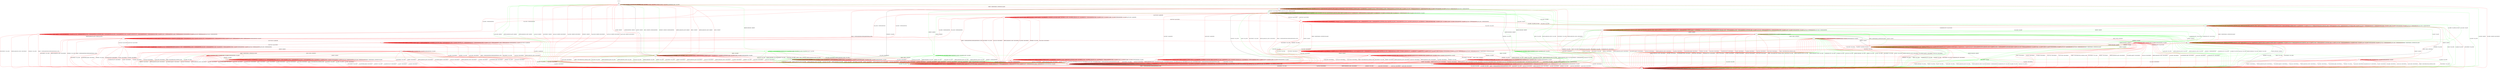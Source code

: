 digraph "" {
	graph ["Incoming time"=0.07236266136169434,
		"Outgoing time"=0.16675329208374023,
		Output="{'States': 36, 'Transitions': 837, 'Filename': '../results/ssh/OpenSSH-DropBear-yices-1.dot'}",
		Reference="{'States': 32, 'Transitions': 683, 'Filename': '../subjects/ssh/OpenSSH.dot'}",
		Solver=yices,
		Updated="{'States': 18, 'Transitions': 222, 'Filename': '../subjects/ssh/DropBear.dot'}",
		"f-measure"=0.15027624309392265,
		precision=0.3063063063063063,
		recall=0.09956076134699854
	];
	a -> n	[key=0];
	b -> b	[key=0,
		label="CH_CLOSE / CH_NONE"];
	b -> b	[key=1,
		label="CH_REQUEST_PTY / CH_NONE"];
	b -> b	[key=2,
		label="CH_EOF / CH_NONE"];
	b -> b	[key=3,
		label="CH_DATA / CH_NONE"];
	b -> b	[key=4,
		color=green,
		label="KEX30 / UNIMPLEMENTED"];
	b -> b	[key=5,
		color=red,
		label="CH_WINDOW_ADJUST / CH_NONE"];
	b -> b	[key=6,
		color=red,
		label="DEBUG / NO_RESP"];
	b -> b	[key=7,
		color=red,
		label="CH_EXTENDED_DATA / CH_NONE"];
	b -> b	[key=8,
		color=red,
		label="IGNORE / NO_RESP"];
	b -> b	[key=9,
		color=red,
		label="UNIMPLEMENTED / NO_RESP"];
	b -> d	[key=0,
		label="NEWKEYS / NO_RESP"];
	b -> l	[key=0,
		color=green,
		label="UA_PK_NOK / NO_CONN"];
	b -> l	[key=1,
		color=green,
		label="SERVICE_REQUEST_AUTH / NO_CONN"];
	b -> l	[key=2,
		color=green,
		label="SERVICE_REQUEST_CONN / NO_CONN"];
	b -> l	[key=3,
		color=green,
		label="UA_PK_OK / NO_CONN"];
	b -> l	[key=4,
		color=green,
		label="KEXINIT_PROCEED / NO_CONN"];
	b -> l	[key=5,
		color=green,
		label="KEXINIT / NO_CONN"];
	b -> l	[key=6,
		color=red,
		label="DISCONNECT / NO_CONN"];
	b -> l	[key=7,
		color=red,
		label="KEXINIT / DISCONNECT"];
	b -> l	[key=8,
		color=red,
		label="SERVICE_REQUEST_AUTH / DISCONNECT"];
	b -> l	[key=9,
		color=red,
		label="UA_PK_OK / DISCONNECT"];
	b -> l	[key=10,
		color=red,
		label="SERVICE_REQUEST_CONN / DISCONNECT"];
	b -> l	[key=11,
		color=red,
		label="UA_NONE / DISCONNECT"];
	b -> l	[key=12,
		color=red,
		label="UA_PK_NOK / DISCONNECT"];
	b -> l	[key=13,
		color=red,
		label="KEX30 / DISCONNECT"];
	b -> l	[key=14,
		color=red,
		label="UA_PW_OK / DISCONNECT"];
	b -> l	[key=15,
		color=red,
		label="UA_PW_NOK / DISCONNECT"];
	b -> l	[key=16,
		color=red,
		label="REKEY / DISCONNECT|NO_CONN|NO_CONN"];
	b -> m	[key=0,
		color=green,
		label="CH_OPEN / NO_CONN"];
	b -> m	[key=1,
		color=red,
		label="CH_OPEN / DISCONNECT"];
	c -> c	[key=0,
		label="CH_OPEN / CH_MAX"];
	c -> c	[key=1,
		label="CH_DATA / NO_RESP"];
	c -> c	[key=2,
		color=green,
		label="UA_PK_NOK / NO_RESP"];
	c -> c	[key=3,
		color=green,
		label="SERVICE_REQUEST_AUTH / SERVICE_ACCEPT"];
	c -> c	[key=4,
		color=green,
		label="SERVICE_REQUEST_CONN / SERVICE_ACCEPT"];
	c -> c	[key=5,
		color=green,
		label="UA_PK_OK / NO_RESP"];
	c -> c	[key=6,
		color=red,
		label="SERVICE_REQUEST_AUTH / UNIMPLEMENTED"];
	c -> c	[key=7,
		color=red,
		label="CH_WINDOW_ADJUST / NO_RESP"];
	c -> c	[key=8,
		color=red,
		label="DEBUG / NO_RESP"];
	c -> c	[key=9,
		color=red,
		label="UA_PK_OK / UNIMPLEMENTED"];
	c -> c	[key=10,
		color=red,
		label="SERVICE_REQUEST_CONN / UNIMPLEMENTED"];
	c -> c	[key=11,
		color=red,
		label="UA_NONE / UNIMPLEMENTED"];
	c -> c	[key=12,
		color=red,
		label="CH_EXTENDED_DATA / NO_RESP"];
	c -> c	[key=13,
		color=red,
		label="UA_PK_NOK / UNIMPLEMENTED"];
	c -> c	[key=14,
		color=red,
		label="KEX30 / UNIMPLEMENTED"];
	c -> c	[key=15,
		color=red,
		label="IGNORE / NO_RESP"];
	c -> c	[key=16,
		color=red,
		label="CH_EOF / NO_RESP"];
	c -> c	[key=17,
		color=red,
		label="UNIMPLEMENTED / NO_RESP"];
	c -> c	[key=18,
		color=red,
		label="UA_PW_OK / UNIMPLEMENTED"];
	c -> c	[key=19,
		color=red,
		label="UA_PW_NOK / UNIMPLEMENTED"];
	c -> f	[key=0,
		label="KEXINIT / KEXINIT"];
	c -> i	[key=0,
		color=green,
		label="CH_EOF / CH_EOF"];
	c -> i	[key=1,
		color=red,
		label="REKEY / KEXINIT|KEX31+NEWKEYS|NO_RESP"];
	c -> j	[key=0,
		color=green,
		label="CH_CLOSE / CH_EOF"];
	c -> m	[key=0,
		label="NEWKEYS / NO_CONN"];
	c -> m	[key=1,
		color=green,
		label="KEX30 / NO_CONN"];
	c -> m	[key=2,
		color=green,
		label="CH_REQUEST_PTY / NO_CONN"];
	c -> m	[key=3,
		color=red,
		label="DISCONNECT / NO_CONN"];
	c -> m	[key=4,
		color=red,
		label="CH_REQUEST_PTY / DISCONNECT"];
	r	[color=green];
	c -> r	[key=0,
		color=green,
		label="KEXINIT_PROCEED / KEXINIT"];
	t	[color=red];
	c -> t	[key=0,
		color=red,
		label="CH_CLOSE / CH_CLOSE"];
	d -> d	[key=0,
		label="CH_CLOSE / CH_NONE"];
	d -> d	[key=1,
		label="CH_REQUEST_PTY / CH_NONE"];
	d -> d	[key=2,
		label="CH_EOF / CH_NONE"];
	d -> d	[key=3,
		label="CH_DATA / CH_NONE"];
	d -> d	[key=4,
		color=green,
		label="UA_PK_NOK / UA_FAILURE"];
	d -> d	[key=5,
		color=green,
		label="SERVICE_REQUEST_AUTH / SERVICE_ACCEPT"];
	d -> d	[key=6,
		color=red,
		label="KEXINIT / UNIMPLEMENTED"];
	d -> d	[key=7,
		color=red,
		label="CH_WINDOW_ADJUST / CH_NONE"];
	d -> d	[key=8,
		color=red,
		label="DEBUG / NO_RESP"];
	d -> d	[key=9,
		color=red,
		label="UA_PK_OK / UNIMPLEMENTED"];
	d -> d	[key=10,
		color=red,
		label="UA_NONE / UNIMPLEMENTED"];
	d -> d	[key=11,
		color=red,
		label="CH_EXTENDED_DATA / CH_NONE"];
	d -> d	[key=12,
		color=red,
		label="UA_PK_NOK / UNIMPLEMENTED"];
	d -> d	[key=13,
		color=red,
		label="KEX30 / UNIMPLEMENTED"];
	d -> d	[key=14,
		color=red,
		label="IGNORE / NO_RESP"];
	d -> d	[key=15,
		color=red,
		label="UNIMPLEMENTED / NO_RESP"];
	d -> d	[key=16,
		color=red,
		label="UA_PW_OK / UNIMPLEMENTED"];
	d -> d	[key=17,
		color=red,
		label="UA_PW_NOK / UNIMPLEMENTED"];
	d -> j	[key=0,
		color=green,
		label="UA_PK_OK / UA_SUCCESS"];
	d -> j	[key=1,
		color=red,
		label="SERVICE_REQUEST_AUTH / SERVICE_ACCEPT"];
	d -> l	[key=0,
		label="NEWKEYS / NO_CONN"];
	d -> l	[key=1,
		color=green,
		label="KEX30 / NO_CONN"];
	d -> l	[key=2,
		color=green,
		label="SERVICE_REQUEST_CONN / NO_CONN"];
	d -> l	[key=3,
		color=red,
		label="DISCONNECT / NO_CONN"];
	d -> l	[key=4,
		color=red,
		label="SERVICE_REQUEST_CONN / DISCONNECT"];
	d -> l	[key=5,
		color=red,
		label="REKEY / UNIMPLEMENTED|UNIMPLEMENTED|NO_CONN"];
	d -> m	[key=0,
		color=green,
		label="CH_OPEN / NO_CONN"];
	p	[color=green];
	d -> p	[key=0,
		color=green,
		label="KEXINIT_PROCEED / KEXINIT"];
	q	[color=green];
	d -> q	[key=0,
		color=green,
		label="KEXINIT / KEXINIT"];
	s	[color=red];
	d -> s	[key=0,
		color=red,
		label="CH_OPEN / UNIMPLEMENTED"];
	e -> c	[key=0,
		color=green,
		label="CH_REQUEST_PTY / CH_SUCCESS"];
	e -> e	[key=0,
		label="CH_OPEN / CH_MAX"];
	e -> e	[key=1,
		label="CH_DATA / NO_RESP"];
	e -> e	[key=2,
		color=green,
		label="UA_PK_NOK / NO_RESP"];
	e -> e	[key=3,
		color=green,
		label="SERVICE_REQUEST_AUTH / SERVICE_ACCEPT"];
	e -> e	[key=4,
		color=green,
		label="SERVICE_REQUEST_CONN / SERVICE_ACCEPT"];
	e -> e	[key=5,
		color=green,
		label="UA_PK_OK / NO_RESP"];
	e -> e	[key=6,
		color=red,
		label="SERVICE_REQUEST_AUTH / NO_RESP"];
	e -> e	[key=7,
		color=red,
		label="CH_WINDOW_ADJUST / NO_RESP"];
	e -> e	[key=8,
		color=red,
		label="DEBUG / NO_RESP"];
	e -> e	[key=9,
		color=red,
		label="UA_PK_OK / UNIMPLEMENTED"];
	e -> e	[key=10,
		color=red,
		label="SERVICE_REQUEST_CONN / NO_RESP"];
	e -> e	[key=11,
		color=red,
		label="UA_NONE / UNIMPLEMENTED"];
	e -> e	[key=12,
		color=red,
		label="CH_EXTENDED_DATA / NO_RESP"];
	e -> e	[key=13,
		color=red,
		label="UA_PK_NOK / UNIMPLEMENTED"];
	e -> e	[key=14,
		color=red,
		label="KEX30 / NO_RESP"];
	e -> e	[key=15,
		color=red,
		label="IGNORE / NO_RESP"];
	e -> e	[key=16,
		color=red,
		label="CH_EOF / NO_RESP"];
	e -> e	[key=17,
		color=red,
		label="UNIMPLEMENTED / NO_RESP"];
	e -> e	[key=18,
		color=red,
		label="UA_PW_OK / UNIMPLEMENTED"];
	e -> e	[key=19,
		color=red,
		label="UA_PW_NOK / UNIMPLEMENTED"];
	e -> e	[key=20,
		color=red,
		label="REKEY / KEXINIT|KEX31+NEWKEYS|NO_RESP"];
	e -> f	[key=0,
		color=green,
		label="KEXINIT / KEXINIT"];
	e -> h	[key=0,
		color=green,
		label="CH_EOF / CH_EOF"];
	e -> i	[key=0,
		color=red,
		label="CH_REQUEST_PTY / CH_SUCCESS"];
	e -> j	[key=0,
		color=green,
		label="CH_CLOSE / CH_EOF"];
	e -> m	[key=0,
		label="NEWKEYS / NO_CONN"];
	e -> m	[key=1,
		color=green,
		label="KEX30 / NO_CONN"];
	e -> m	[key=2,
		color=red,
		label="DISCONNECT / NO_CONN"];
	e -> r	[key=0,
		color=green,
		label="KEXINIT_PROCEED / KEXINIT"];
	z	[color=red];
	e -> z	[key=0,
		color=red,
		label="CH_CLOSE / CH_CLOSE"];
	ff	[color=red];
	e -> ff	[key=0,
		color=red,
		label="KEXINIT / KEXINIT"];
	f -> f	[key=0,
		label="CH_OPEN / CH_MAX"];
	f -> f	[key=1,
		color=red,
		label="DEBUG / NO_RESP"];
	f -> f	[key=2,
		color=red,
		label="IGNORE / NO_RESP"];
	f -> f	[key=3,
		color=red,
		label="UNIMPLEMENTED / NO_RESP"];
	f -> g	[key=0,
		color=green,
		label="KEX30 / KEX31+NEWKEYS"];
	f -> l	[key=0,
		color=green,
		label="CH_CLOSE / NO_CONN"];
	f -> l	[key=1,
		color=red,
		label="CH_CLOSE / DISCONNECT"];
	f -> m	[key=0,
		color=green,
		label="UA_PK_NOK / NO_CONN"];
	f -> m	[key=1,
		color=green,
		label="SERVICE_REQUEST_AUTH / NO_CONN"];
	f -> m	[key=2,
		color=green,
		label="SERVICE_REQUEST_CONN / NO_CONN"];
	f -> m	[key=3,
		color=green,
		label="NEWKEYS / UNIMPLEMENTED"];
	f -> m	[key=4,
		color=green,
		label="CH_REQUEST_PTY / NO_CONN"];
	f -> m	[key=5,
		color=green,
		label="CH_DATA / NO_CONN"];
	f -> m	[key=6,
		color=green,
		label="UA_PK_OK / NO_CONN"];
	f -> m	[key=7,
		color=green,
		label="KEXINIT_PROCEED / NO_CONN"];
	f -> m	[key=8,
		color=green,
		label="KEXINIT / NO_CONN"];
	f -> m	[key=9,
		color=green,
		label="CH_EOF / NO_CONN"];
	f -> m	[key=10,
		color=red,
		label="DISCONNECT / NO_CONN"];
	f -> m	[key=11,
		color=red,
		label="KEXINIT / DISCONNECT"];
	f -> m	[key=12,
		color=red,
		label="SERVICE_REQUEST_AUTH / DISCONNECT"];
	f -> m	[key=13,
		color=red,
		label="CH_WINDOW_ADJUST / DISCONNECT"];
	f -> m	[key=14,
		color=red,
		label="UA_PK_OK / DISCONNECT"];
	f -> m	[key=15,
		color=red,
		label="SERVICE_REQUEST_CONN / DISCONNECT"];
	f -> m	[key=16,
		color=red,
		label="UA_NONE / DISCONNECT"];
	f -> m	[key=17,
		color=red,
		label="CH_EXTENDED_DATA / DISCONNECT"];
	f -> m	[key=18,
		color=red,
		label="NEWKEYS / NO_CONN"];
	f -> m	[key=19,
		color=red,
		label="UA_PK_NOK / DISCONNECT"];
	f -> m	[key=20,
		color=red,
		label="CH_REQUEST_PTY / DISCONNECT"];
	f -> m	[key=21,
		color=red,
		label="CH_EOF / DISCONNECT"];
	f -> m	[key=22,
		color=red,
		label="CH_DATA / DISCONNECT"];
	f -> m	[key=23,
		color=red,
		label="UA_PW_OK / DISCONNECT"];
	f -> m	[key=24,
		color=red,
		label="UA_PW_NOK / DISCONNECT"];
	f -> m	[key=25,
		color=red,
		label="REKEY / DISCONNECT|NO_CONN|NO_CONN"];
	jj	[color=red];
	f -> jj	[key=0,
		color=red,
		label="KEX30 / KEX31+NEWKEYS"];
	g -> e	[key=0,
		label="NEWKEYS / NO_RESP"];
	g -> g	[key=0,
		label="CH_OPEN / CH_MAX"];
	g -> g	[key=1,
		color=green,
		label="KEX30 / UNIMPLEMENTED"];
	g -> g	[key=2,
		color=red,
		label="DEBUG / NO_RESP"];
	g -> g	[key=3,
		color=red,
		label="IGNORE / NO_RESP"];
	g -> g	[key=4,
		color=red,
		label="UNIMPLEMENTED / NO_RESP"];
	g -> l	[key=0,
		color=green,
		label="CH_CLOSE / NO_CONN"];
	g -> l	[key=1,
		color=red,
		label="CH_CLOSE / DISCONNECT"];
	g -> m	[key=0,
		color=green,
		label="UA_PK_NOK / NO_CONN"];
	g -> m	[key=1,
		color=green,
		label="SERVICE_REQUEST_AUTH / NO_CONN"];
	g -> m	[key=2,
		color=green,
		label="SERVICE_REQUEST_CONN / NO_CONN"];
	g -> m	[key=3,
		color=green,
		label="CH_REQUEST_PTY / NO_CONN"];
	g -> m	[key=4,
		color=green,
		label="CH_DATA / NO_CONN"];
	g -> m	[key=5,
		color=green,
		label="UA_PK_OK / NO_CONN"];
	g -> m	[key=6,
		color=green,
		label="KEXINIT_PROCEED / NO_CONN"];
	g -> m	[key=7,
		color=green,
		label="KEXINIT / NO_CONN"];
	g -> m	[key=8,
		color=green,
		label="CH_EOF / NO_CONN"];
	g -> m	[key=9,
		color=red,
		label="DISCONNECT / NO_CONN"];
	g -> m	[key=10,
		color=red,
		label="KEXINIT / DISCONNECT"];
	g -> m	[key=11,
		color=red,
		label="SERVICE_REQUEST_AUTH / DISCONNECT"];
	g -> m	[key=12,
		color=red,
		label="CH_WINDOW_ADJUST / DISCONNECT"];
	g -> m	[key=13,
		color=red,
		label="UA_PK_OK / DISCONNECT"];
	g -> m	[key=14,
		color=red,
		label="SERVICE_REQUEST_CONN / DISCONNECT"];
	g -> m	[key=15,
		color=red,
		label="UA_NONE / DISCONNECT"];
	g -> m	[key=16,
		color=red,
		label="CH_EXTENDED_DATA / DISCONNECT"];
	g -> m	[key=17,
		color=red,
		label="UA_PK_NOK / DISCONNECT"];
	g -> m	[key=18,
		color=red,
		label="CH_REQUEST_PTY / DISCONNECT"];
	g -> m	[key=19,
		color=red,
		label="KEX30 / DISCONNECT"];
	g -> m	[key=20,
		color=red,
		label="CH_EOF / DISCONNECT"];
	g -> m	[key=21,
		color=red,
		label="CH_DATA / DISCONNECT"];
	g -> m	[key=22,
		color=red,
		label="UA_PW_OK / DISCONNECT"];
	g -> m	[key=23,
		color=red,
		label="UA_PW_NOK / DISCONNECT"];
	g -> m	[key=24,
		color=red,
		label="REKEY / DISCONNECT|NO_CONN|NO_CONN"];
	h -> c	[key=0,
		color=red,
		label="CH_REQUEST_PTY / CH_SUCCESS"];
	h -> e	[key=0,
		color=red,
		label="REKEY / KEXINIT|KEX31+NEWKEYS|NO_RESP"];
	h -> f	[key=0,
		color=green,
		label="KEXINIT / KEXINIT"];
	h -> h	[key=0,
		label="CH_OPEN / CH_MAX"];
	h -> h	[key=1,
		label="CH_EOF / NO_RESP"];
	h -> h	[key=2,
		color=green,
		label="UA_PK_NOK / NO_RESP"];
	h -> h	[key=3,
		color=green,
		label="SERVICE_REQUEST_AUTH / SERVICE_ACCEPT"];
	h -> h	[key=4,
		color=green,
		label="SERVICE_REQUEST_CONN / SERVICE_ACCEPT"];
	h -> h	[key=5,
		color=green,
		label="UA_PK_OK / NO_RESP"];
	h -> h	[key=6,
		color=red,
		label="SERVICE_REQUEST_AUTH / UNIMPLEMENTED"];
	h -> h	[key=7,
		color=red,
		label="CH_WINDOW_ADJUST / NO_RESP"];
	h -> h	[key=8,
		color=red,
		label="DEBUG / NO_RESP"];
	h -> h	[key=9,
		color=red,
		label="UA_PK_OK / UNIMPLEMENTED"];
	h -> h	[key=10,
		color=red,
		label="SERVICE_REQUEST_CONN / UNIMPLEMENTED"];
	h -> h	[key=11,
		color=red,
		label="UA_NONE / UNIMPLEMENTED"];
	h -> h	[key=12,
		color=red,
		label="CH_EXTENDED_DATA / NO_RESP"];
	h -> h	[key=13,
		color=red,
		label="UA_PK_NOK / UNIMPLEMENTED"];
	h -> h	[key=14,
		color=red,
		label="KEX30 / UNIMPLEMENTED"];
	h -> h	[key=15,
		color=red,
		label="IGNORE / NO_RESP"];
	h -> h	[key=16,
		color=red,
		label="CH_DATA / NO_RESP"];
	h -> h	[key=17,
		color=red,
		label="UNIMPLEMENTED / NO_RESP"];
	h -> h	[key=18,
		color=red,
		label="UA_PW_OK / UNIMPLEMENTED"];
	h -> h	[key=19,
		color=red,
		label="UA_PW_NOK / UNIMPLEMENTED"];
	h -> i	[key=0,
		color=green,
		label="CH_REQUEST_PTY / CH_SUCCESS"];
	h -> j	[key=0,
		color=green,
		label="CH_CLOSE / NO_RESP"];
	h -> m	[key=0,
		label="NEWKEYS / NO_CONN"];
	h -> m	[key=1,
		color=green,
		label="KEX30 / NO_CONN"];
	h -> m	[key=2,
		color=green,
		label="CH_DATA / NO_CONN"];
	h -> m	[key=3,
		color=red,
		label="DISCONNECT / NO_CONN"];
	h -> r	[key=0,
		color=green,
		label="KEXINIT_PROCEED / KEXINIT"];
	h -> t	[key=0,
		color=red,
		label="CH_CLOSE / CH_CLOSE"];
	h -> ff	[key=0,
		color=red,
		label="KEXINIT / KEXINIT"];
	i -> f	[key=0,
		label="KEXINIT / KEXINIT"];
	i -> i	[key=0,
		label="CH_OPEN / CH_MAX"];
	i -> i	[key=1,
		label="CH_EOF / NO_RESP"];
	i -> i	[key=2,
		color=green,
		label="UA_PK_NOK / NO_RESP"];
	i -> i	[key=3,
		color=green,
		label="SERVICE_REQUEST_AUTH / SERVICE_ACCEPT"];
	i -> i	[key=4,
		color=green,
		label="SERVICE_REQUEST_CONN / SERVICE_ACCEPT"];
	i -> i	[key=5,
		color=green,
		label="UA_PK_OK / NO_RESP"];
	i -> i	[key=6,
		color=red,
		label="SERVICE_REQUEST_AUTH / NO_RESP"];
	i -> i	[key=7,
		color=red,
		label="CH_WINDOW_ADJUST / NO_RESP"];
	i -> i	[key=8,
		color=red,
		label="DEBUG / NO_RESP"];
	i -> i	[key=9,
		color=red,
		label="UA_PK_OK / UNIMPLEMENTED"];
	i -> i	[key=10,
		color=red,
		label="SERVICE_REQUEST_CONN / NO_RESP"];
	i -> i	[key=11,
		color=red,
		label="UA_NONE / UNIMPLEMENTED"];
	i -> i	[key=12,
		color=red,
		label="CH_EXTENDED_DATA / NO_RESP"];
	i -> i	[key=13,
		color=red,
		label="UA_PK_NOK / UNIMPLEMENTED"];
	i -> i	[key=14,
		color=red,
		label="KEX30 / NO_RESP"];
	i -> i	[key=15,
		color=red,
		label="IGNORE / NO_RESP"];
	i -> i	[key=16,
		color=red,
		label="CH_DATA / NO_RESP"];
	i -> i	[key=17,
		color=red,
		label="UNIMPLEMENTED / NO_RESP"];
	i -> i	[key=18,
		color=red,
		label="UA_PW_OK / UNIMPLEMENTED"];
	i -> i	[key=19,
		color=red,
		label="UA_PW_NOK / UNIMPLEMENTED"];
	i -> i	[key=20,
		color=red,
		label="REKEY / KEXINIT|KEX31+NEWKEYS|NO_RESP"];
	i -> j	[key=0,
		color=green,
		label="CH_CLOSE / NO_RESP"];
	i -> m	[key=0,
		label="NEWKEYS / NO_CONN"];
	i -> m	[key=1,
		color=green,
		label="KEX30 / NO_CONN"];
	i -> m	[key=2,
		color=green,
		label="CH_REQUEST_PTY / NO_CONN"];
	i -> m	[key=3,
		color=green,
		label="CH_DATA / NO_CONN"];
	i -> m	[key=4,
		color=red,
		label="DISCONNECT / NO_CONN"];
	i -> m	[key=5,
		color=red,
		label="CH_REQUEST_PTY / DISCONNECT"];
	i -> r	[key=0,
		color=green,
		label="KEXINIT_PROCEED / KEXINIT"];
	i -> z	[key=0,
		color=red,
		label="CH_CLOSE / CH_CLOSE"];
	j -> e	[key=0,
		color=green,
		label="CH_OPEN / CH_OPEN_SUCCESS"];
	j -> j	[key=0,
		label="SERVICE_REQUEST_AUTH / SERVICE_ACCEPT"];
	j -> j	[key=1,
		label="CH_CLOSE / CH_NONE"];
	j -> j	[key=2,
		label="CH_REQUEST_PTY / CH_NONE"];
	j -> j	[key=3,
		label="CH_EOF / CH_NONE"];
	j -> j	[key=4,
		label="CH_DATA / CH_NONE"];
	j -> j	[key=5,
		color=green,
		label="UA_PK_NOK / NO_RESP"];
	j -> j	[key=6,
		color=green,
		label="SERVICE_REQUEST_CONN / SERVICE_ACCEPT"];
	j -> j	[key=7,
		color=green,
		label="UA_PK_OK / NO_RESP"];
	j -> j	[key=8,
		color=red,
		label="KEXINIT / UNIMPLEMENTED"];
	j -> j	[key=9,
		color=red,
		label="CH_WINDOW_ADJUST / CH_NONE"];
	j -> j	[key=10,
		color=red,
		label="DEBUG / NO_RESP"];
	j -> j	[key=11,
		color=red,
		label="CH_EXTENDED_DATA / CH_NONE"];
	j -> j	[key=12,
		color=red,
		label="KEX30 / UNIMPLEMENTED"];
	j -> j	[key=13,
		color=red,
		label="IGNORE / NO_RESP"];
	j -> j	[key=14,
		color=red,
		label="UNIMPLEMENTED / NO_RESP"];
	j -> l	[key=0,
		label="NEWKEYS / NO_CONN"];
	j -> l	[key=1,
		color=green,
		label="KEX30 / NO_CONN"];
	j -> l	[key=2,
		color=red,
		label="DISCONNECT / NO_CONN"];
	j -> l	[key=3,
		color=red,
		label="SERVICE_REQUEST_CONN / DISCONNECT"];
	j -> l	[key=4,
		color=red,
		label="REKEY / UNIMPLEMENTED|UNIMPLEMENTED|NO_CONN"];
	j -> p	[key=0,
		color=green,
		label="KEXINIT_PROCEED / KEXINIT"];
	j -> q	[key=0,
		color=green,
		label="KEXINIT / KEXINIT"];
	j -> t	[key=0,
		color=red,
		label="UA_PK_OK / UA_SUCCESS"];
	j -> t	[key=1,
		color=red,
		label="UA_PW_OK / UA_SUCCESS"];
	u	[color=red];
	j -> u	[key=0,
		color=red,
		label="UA_PW_NOK / UA_FAILURE"];
	v	[color=red];
	j -> v	[key=0,
		color=red,
		label="UA_NONE / UA_FAILURE"];
	w	[color=red];
	j -> w	[key=0,
		color=red,
		label="UA_PK_NOK / UA_FAILURE"];
	x	[color=red];
	j -> x	[key=0,
		color=red,
		label="CH_OPEN / UNIMPLEMENTED"];
	k -> b	[key=0,
		label="KEX30 / KEX31+NEWKEYS"];
	k -> k	[key=0,
		label="CH_CLOSE / CH_NONE"];
	k -> k	[key=1,
		label="CH_REQUEST_PTY / CH_NONE"];
	k -> k	[key=2,
		label="CH_EOF / CH_NONE"];
	k -> k	[key=3,
		label="CH_DATA / CH_NONE"];
	k -> k	[key=4,
		color=green,
		label="NEWKEYS / UNIMPLEMENTED"];
	k -> k	[key=5,
		color=red,
		label="CH_WINDOW_ADJUST / CH_NONE"];
	k -> k	[key=6,
		color=red,
		label="DEBUG / NO_RESP"];
	k -> k	[key=7,
		color=red,
		label="CH_EXTENDED_DATA / CH_NONE"];
	k -> k	[key=8,
		color=red,
		label="IGNORE / NO_RESP"];
	k -> k	[key=9,
		color=red,
		label="UNIMPLEMENTED / NO_RESP"];
	k -> l	[key=0,
		color=green,
		label="UA_PK_NOK / NO_CONN"];
	k -> l	[key=1,
		color=green,
		label="SERVICE_REQUEST_AUTH / NO_CONN"];
	k -> l	[key=2,
		color=green,
		label="SERVICE_REQUEST_CONN / NO_CONN"];
	k -> l	[key=3,
		color=green,
		label="UA_PK_OK / NO_CONN"];
	k -> l	[key=4,
		color=green,
		label="KEXINIT_PROCEED / NO_CONN"];
	k -> l	[key=5,
		color=green,
		label="KEXINIT / NO_CONN"];
	k -> l	[key=6,
		color=red,
		label="DISCONNECT / NO_CONN"];
	k -> l	[key=7,
		color=red,
		label="KEXINIT / DISCONNECT"];
	k -> l	[key=8,
		color=red,
		label="SERVICE_REQUEST_AUTH / DISCONNECT"];
	k -> l	[key=9,
		color=red,
		label="UA_PK_OK / DISCONNECT"];
	k -> l	[key=10,
		color=red,
		label="SERVICE_REQUEST_CONN / DISCONNECT"];
	k -> l	[key=11,
		color=red,
		label="UA_NONE / DISCONNECT"];
	k -> l	[key=12,
		color=red,
		label="NEWKEYS / NO_CONN"];
	k -> l	[key=13,
		color=red,
		label="UA_PK_NOK / DISCONNECT"];
	k -> l	[key=14,
		color=red,
		label="UA_PW_OK / DISCONNECT"];
	k -> l	[key=15,
		color=red,
		label="UA_PW_NOK / DISCONNECT"];
	k -> l	[key=16,
		color=red,
		label="REKEY / DISCONNECT|NO_CONN|NO_CONN"];
	k -> m	[key=0,
		color=green,
		label="CH_OPEN / NO_CONN"];
	k -> m	[key=1,
		color=red,
		label="CH_OPEN / DISCONNECT"];
	l -> l	[key=0,
		label="KEXINIT / NO_CONN"];
	l -> l	[key=1,
		label="SERVICE_REQUEST_AUTH / NO_CONN"];
	l -> l	[key=2,
		label="UA_PK_OK / NO_CONN"];
	l -> l	[key=3,
		label="SERVICE_REQUEST_CONN / NO_CONN"];
	l -> l	[key=4,
		label="NEWKEYS / NO_CONN"];
	l -> l	[key=5,
		label="UA_PK_NOK / NO_CONN"];
	l -> l	[key=6,
		label="CH_CLOSE / CH_NONE"];
	l -> l	[key=7,
		label="CH_REQUEST_PTY / CH_NONE"];
	l -> l	[key=8,
		label="KEX30 / NO_CONN"];
	l -> l	[key=9,
		label="CH_EOF / CH_NONE"];
	l -> l	[key=10,
		label="CH_DATA / CH_NONE"];
	l -> l	[key=11,
		color=green,
		label="KEXINIT_PROCEED / NO_CONN"];
	l -> l	[key=12,
		color=red,
		label="DISCONNECT / NO_CONN"];
	l -> l	[key=13,
		color=red,
		label="CH_WINDOW_ADJUST / CH_NONE"];
	l -> l	[key=14,
		color=red,
		label="DEBUG / NO_CONN"];
	l -> l	[key=15,
		color=red,
		label="UA_NONE / NO_CONN"];
	l -> l	[key=16,
		color=red,
		label="CH_EXTENDED_DATA / CH_NONE"];
	l -> l	[key=17,
		color=red,
		label="IGNORE / NO_CONN"];
	l -> l	[key=18,
		color=red,
		label="UNIMPLEMENTED / NO_CONN"];
	l -> l	[key=19,
		color=red,
		label="UA_PW_OK / NO_CONN"];
	l -> l	[key=20,
		color=red,
		label="UA_PW_NOK / NO_CONN"];
	l -> l	[key=21,
		color=red,
		label="REKEY / NO_CONN|NO_CONN|NO_CONN"];
	l -> m	[key=0,
		label="CH_OPEN / NO_CONN"];
	m -> l	[key=0,
		label="CH_CLOSE / NO_CONN"];
	m -> m	[key=0,
		label="KEXINIT / NO_CONN"];
	m -> m	[key=1,
		label="SERVICE_REQUEST_AUTH / NO_CONN"];
	m -> m	[key=2,
		label="UA_PK_OK / NO_CONN"];
	m -> m	[key=3,
		label="SERVICE_REQUEST_CONN / NO_CONN"];
	m -> m	[key=4,
		label="NEWKEYS / NO_CONN"];
	m -> m	[key=5,
		label="UA_PK_NOK / NO_CONN"];
	m -> m	[key=6,
		label="CH_OPEN / CH_MAX"];
	m -> m	[key=7,
		label="CH_REQUEST_PTY / NO_CONN"];
	m -> m	[key=8,
		label="KEX30 / NO_CONN"];
	m -> m	[key=9,
		label="CH_EOF / NO_CONN"];
	m -> m	[key=10,
		label="CH_DATA / NO_CONN"];
	m -> m	[key=11,
		color=green,
		label="KEXINIT_PROCEED / NO_CONN"];
	m -> m	[key=12,
		color=red,
		label="DISCONNECT / NO_CONN"];
	m -> m	[key=13,
		color=red,
		label="CH_WINDOW_ADJUST / NO_CONN"];
	m -> m	[key=14,
		color=red,
		label="DEBUG / NO_CONN"];
	m -> m	[key=15,
		color=red,
		label="UA_NONE / NO_CONN"];
	m -> m	[key=16,
		color=red,
		label="CH_EXTENDED_DATA / NO_CONN"];
	m -> m	[key=17,
		color=red,
		label="IGNORE / NO_CONN"];
	m -> m	[key=18,
		color=red,
		label="UNIMPLEMENTED / NO_CONN"];
	m -> m	[key=19,
		color=red,
		label="UA_PW_OK / NO_CONN"];
	m -> m	[key=20,
		color=red,
		label="UA_PW_NOK / NO_CONN"];
	m -> m	[key=21,
		color=red,
		label="REKEY / NO_CONN|NO_CONN|NO_CONN"];
	n -> d	[key=0,
		color=red,
		label="REKEY / KEXINIT|KEX31+NEWKEYS|NO_RESP"];
	n -> k	[key=0,
		label="KEXINIT / KEXINIT"];
	n -> k	[key=1,
		color=green,
		label="KEX30 / KEXINIT+UNIMPLEMENTED"];
	n -> k	[key=2,
		color=green,
		label="NEWKEYS / KEXINIT+UNIMPLEMENTED"];
	n -> k	[key=3,
		color=red,
		label="SERVICE_REQUEST_AUTH / KEXINIT"];
	n -> k	[key=4,
		color=red,
		label="DEBUG / KEXINIT"];
	n -> k	[key=5,
		color=red,
		label="SERVICE_REQUEST_CONN / KEXINIT"];
	n -> k	[key=6,
		color=red,
		label="KEX30 / KEXINIT"];
	n -> k	[key=7,
		color=red,
		label="IGNORE / KEXINIT"];
	n -> k	[key=8,
		color=red,
		label="UNIMPLEMENTED / KEXINIT"];
	n -> l	[key=0,
		color=green,
		label="UA_PK_NOK / KEXINIT"];
	n -> l	[key=1,
		color=green,
		label="SERVICE_REQUEST_AUTH / KEXINIT"];
	n -> l	[key=2,
		color=green,
		label="SERVICE_REQUEST_CONN / KEXINIT"];
	n -> l	[key=3,
		color=green,
		label="UA_PK_OK / KEXINIT"];
	n -> l	[key=4,
		color=red,
		label="DISCONNECT / KEXINIT"];
	n -> l	[key=5,
		color=red,
		label="UA_PK_OK / KEXINIT+DISCONNECT"];
	n -> l	[key=6,
		color=red,
		label="UA_NONE / KEXINIT+DISCONNECT"];
	n -> l	[key=7,
		color=red,
		label="NEWKEYS / KEXINIT"];
	n -> l	[key=8,
		color=red,
		label="UA_PK_NOK / KEXINIT+DISCONNECT"];
	n -> l	[key=9,
		color=red,
		label="UA_PW_OK / KEXINIT+DISCONNECT"];
	n -> l	[key=10,
		color=red,
		label="UA_PW_NOK / KEXINIT+DISCONNECT"];
	n -> m	[key=0,
		color=green,
		label="CH_OPEN / KEXINIT"];
	n -> m	[key=1,
		color=red,
		label="CH_OPEN / KEXINIT+DISCONNECT"];
	n -> n	[key=0,
		label="CH_CLOSE / CH_NONE"];
	n -> n	[key=1,
		label="CH_REQUEST_PTY / CH_NONE"];
	n -> n	[key=2,
		label="CH_EOF / CH_NONE"];
	n -> n	[key=3,
		label="CH_DATA / CH_NONE"];
	n -> n	[key=4,
		color=red,
		label="CH_WINDOW_ADJUST / CH_NONE"];
	n -> n	[key=5,
		color=red,
		label="CH_EXTENDED_DATA / CH_NONE"];
	o	[color=green];
	n -> o	[key=0,
		color=green,
		label="KEXINIT_PROCEED / KEXINIT"];
	o -> k	[key=0,
		color=green,
		label="KEX30 / NO_RESP"];
	o -> l	[key=0,
		color=green,
		label="UA_PK_NOK / NO_CONN"];
	o -> l	[key=1,
		color=green,
		label="SERVICE_REQUEST_AUTH / NO_CONN"];
	o -> l	[key=2,
		color=green,
		label="SERVICE_REQUEST_CONN / NO_CONN"];
	o -> l	[key=3,
		color=green,
		label="UA_PK_OK / NO_CONN"];
	o -> l	[key=4,
		color=green,
		label="KEXINIT_PROCEED / NO_CONN"];
	o -> l	[key=5,
		color=green,
		label="KEXINIT / NO_CONN"];
	o -> m	[key=0,
		color=green,
		label="CH_OPEN / NO_CONN"];
	o -> o	[key=0,
		color=green,
		label="NEWKEYS / UNIMPLEMENTED"];
	o -> o	[key=1,
		color=green,
		label="CH_REQUEST_PTY / CH_NONE"];
	o -> o	[key=2,
		color=green,
		label="CH_DATA / CH_NONE"];
	o -> o	[key=3,
		color=green,
		label="CH_CLOSE / CH_NONE"];
	o -> o	[key=4,
		color=green,
		label="CH_EOF / CH_NONE"];
	p -> l	[key=0,
		color=green,
		label="UA_PK_NOK / NO_CONN"];
	p -> l	[key=1,
		color=green,
		label="SERVICE_REQUEST_AUTH / NO_CONN"];
	p -> l	[key=2,
		color=green,
		label="SERVICE_REQUEST_CONN / NO_CONN"];
	p -> l	[key=3,
		color=green,
		label="NEWKEYS / UNIMPLEMENTED"];
	p -> l	[key=4,
		color=green,
		label="UA_PK_OK / NO_CONN"];
	p -> l	[key=5,
		color=green,
		label="KEXINIT_PROCEED / NO_CONN"];
	p -> l	[key=6,
		color=green,
		label="KEXINIT / NO_CONN"];
	p -> m	[key=0,
		color=green,
		label="CH_OPEN / NO_CONN"];
	p -> p	[key=0,
		color=green,
		label="CH_REQUEST_PTY / CH_NONE"];
	p -> p	[key=1,
		color=green,
		label="CH_DATA / CH_NONE"];
	p -> p	[key=2,
		color=green,
		label="CH_CLOSE / CH_NONE"];
	p -> p	[key=3,
		color=green,
		label="CH_EOF / CH_NONE"];
	p -> q	[key=0,
		color=green,
		label="KEX30 / NO_RESP"];
	q -> b	[key=0,
		color=green,
		label="KEX30 / KEX31+NEWKEYS"];
	q -> l	[key=0,
		color=green,
		label="UA_PK_NOK / NO_CONN"];
	q -> l	[key=1,
		color=green,
		label="SERVICE_REQUEST_AUTH / NO_CONN"];
	q -> l	[key=2,
		color=green,
		label="SERVICE_REQUEST_CONN / NO_CONN"];
	q -> l	[key=3,
		color=green,
		label="NEWKEYS / UNIMPLEMENTED"];
	q -> l	[key=4,
		color=green,
		label="UA_PK_OK / NO_CONN"];
	q -> l	[key=5,
		color=green,
		label="KEXINIT_PROCEED / NO_CONN"];
	q -> l	[key=6,
		color=green,
		label="KEXINIT / NO_CONN"];
	q -> m	[key=0,
		color=green,
		label="CH_OPEN / NO_CONN"];
	q -> q	[key=0,
		color=green,
		label="CH_REQUEST_PTY / CH_NONE"];
	q -> q	[key=1,
		color=green,
		label="CH_DATA / CH_NONE"];
	q -> q	[key=2,
		color=green,
		label="CH_CLOSE / CH_NONE"];
	q -> q	[key=3,
		color=green,
		label="CH_EOF / CH_NONE"];
	r -> f	[key=0,
		color=green,
		label="KEX30 / NO_RESP"];
	r -> l	[key=0,
		color=green,
		label="CH_CLOSE / NO_CONN"];
	r -> m	[key=0,
		color=green,
		label="UA_PK_NOK / NO_CONN"];
	r -> m	[key=1,
		color=green,
		label="SERVICE_REQUEST_AUTH / NO_CONN"];
	r -> m	[key=2,
		color=green,
		label="SERVICE_REQUEST_CONN / NO_CONN"];
	r -> m	[key=3,
		color=green,
		label="NEWKEYS / UNIMPLEMENTED"];
	r -> m	[key=4,
		color=green,
		label="CH_REQUEST_PTY / NO_CONN"];
	r -> m	[key=5,
		color=green,
		label="CH_DATA / NO_CONN"];
	r -> m	[key=6,
		color=green,
		label="UA_PK_OK / NO_CONN"];
	r -> m	[key=7,
		color=green,
		label="KEXINIT_PROCEED / NO_CONN"];
	r -> m	[key=8,
		color=green,
		label="KEXINIT / NO_CONN"];
	r -> m	[key=9,
		color=green,
		label="CH_EOF / NO_CONN"];
	r -> r	[key=0,
		color=green,
		label="CH_OPEN / CH_MAX"];
	s -> d	[key=0,
		color=red,
		label="CH_CLOSE / UNIMPLEMENTED"];
	s -> m	[key=0,
		color=red,
		label="DISCONNECT / NO_CONN"];
	s -> m	[key=1,
		color=red,
		label="SERVICE_REQUEST_CONN / DISCONNECT"];
	s -> m	[key=2,
		color=red,
		label="NEWKEYS / NO_CONN"];
	s -> m	[key=3,
		color=red,
		label="REKEY / UNIMPLEMENTED|UNIMPLEMENTED|NO_CONN"];
	s -> s	[key=0,
		color=red,
		label="KEXINIT / UNIMPLEMENTED"];
	s -> s	[key=1,
		color=red,
		label="CH_WINDOW_ADJUST / UNIMPLEMENTED"];
	s -> s	[key=2,
		color=red,
		label="DEBUG / NO_RESP"];
	s -> s	[key=3,
		color=red,
		label="UA_PK_OK / UNIMPLEMENTED"];
	s -> s	[key=4,
		color=red,
		label="UA_NONE / UNIMPLEMENTED"];
	s -> s	[key=5,
		color=red,
		label="CH_EXTENDED_DATA / UNIMPLEMENTED"];
	s -> s	[key=6,
		color=red,
		label="UA_PK_NOK / UNIMPLEMENTED"];
	s -> s	[key=7,
		color=red,
		label="CH_OPEN / CH_MAX"];
	s -> s	[key=8,
		color=red,
		label="CH_REQUEST_PTY / UNIMPLEMENTED"];
	s -> s	[key=9,
		color=red,
		label="KEX30 / UNIMPLEMENTED"];
	s -> s	[key=10,
		color=red,
		label="IGNORE / NO_RESP"];
	s -> s	[key=11,
		color=red,
		label="CH_EOF / UNIMPLEMENTED"];
	s -> s	[key=12,
		color=red,
		label="CH_DATA / UNIMPLEMENTED"];
	s -> s	[key=13,
		color=red,
		label="UNIMPLEMENTED / NO_RESP"];
	s -> s	[key=14,
		color=red,
		label="UA_PW_OK / UNIMPLEMENTED"];
	s -> s	[key=15,
		color=red,
		label="UA_PW_NOK / UNIMPLEMENTED"];
	s -> x	[key=0,
		color=red,
		label="SERVICE_REQUEST_AUTH / SERVICE_ACCEPT"];
	t -> h	[key=0,
		color=red,
		label="CH_OPEN / CH_OPEN_SUCCESS"];
	t -> l	[key=0,
		color=red,
		label="DISCONNECT / NO_CONN"];
	t -> l	[key=1,
		color=red,
		label="NEWKEYS / NO_CONN"];
	t -> t	[key=0,
		color=red,
		label="SERVICE_REQUEST_AUTH / UNIMPLEMENTED"];
	t -> t	[key=1,
		color=red,
		label="CH_WINDOW_ADJUST / CH_NONE"];
	t -> t	[key=2,
		color=red,
		label="DEBUG / NO_RESP"];
	t -> t	[key=3,
		color=red,
		label="UA_PK_OK / UNIMPLEMENTED"];
	t -> t	[key=4,
		color=red,
		label="SERVICE_REQUEST_CONN / UNIMPLEMENTED"];
	t -> t	[key=5,
		color=red,
		label="UA_NONE / UNIMPLEMENTED"];
	t -> t	[key=6,
		color=red,
		label="CH_EXTENDED_DATA / CH_NONE"];
	t -> t	[key=7,
		color=red,
		label="UA_PK_NOK / UNIMPLEMENTED"];
	t -> t	[key=8,
		color=red,
		label="CH_CLOSE / CH_NONE"];
	t -> t	[key=9,
		color=red,
		label="CH_REQUEST_PTY / CH_NONE"];
	t -> t	[key=10,
		color=red,
		label="KEX30 / UNIMPLEMENTED"];
	t -> t	[key=11,
		color=red,
		label="IGNORE / NO_RESP"];
	t -> t	[key=12,
		color=red,
		label="CH_EOF / CH_NONE"];
	t -> t	[key=13,
		color=red,
		label="CH_DATA / CH_NONE"];
	t -> t	[key=14,
		color=red,
		label="UNIMPLEMENTED / NO_RESP"];
	t -> t	[key=15,
		color=red,
		label="UA_PW_OK / UNIMPLEMENTED"];
	t -> t	[key=16,
		color=red,
		label="UA_PW_NOK / UNIMPLEMENTED"];
	y	[color=red];
	t -> y	[key=0,
		color=red,
		label="KEXINIT / KEXINIT"];
	t -> z	[key=0,
		color=red,
		label="REKEY / KEXINIT|KEX31+NEWKEYS|NO_RESP"];
	u -> l	[key=0,
		color=red,
		label="DISCONNECT / NO_CONN"];
	u -> l	[key=1,
		color=red,
		label="UA_PK_OK / DISCONNECT"];
	u -> l	[key=2,
		color=red,
		label="SERVICE_REQUEST_CONN / DISCONNECT"];
	u -> l	[key=3,
		color=red,
		label="UA_NONE / DISCONNECT"];
	u -> l	[key=4,
		color=red,
		label="NEWKEYS / NO_CONN"];
	u -> l	[key=5,
		color=red,
		label="UA_PK_NOK / DISCONNECT"];
	u -> l	[key=6,
		color=red,
		label="REKEY / UNIMPLEMENTED|UNIMPLEMENTED|NO_CONN"];
	u -> t	[key=0,
		color=red,
		label="UA_PW_OK / UA_SUCCESS"];
	u -> u	[key=0,
		color=red,
		label="KEXINIT / UNIMPLEMENTED"];
	u -> u	[key=1,
		color=red,
		label="SERVICE_REQUEST_AUTH / SERVICE_ACCEPT"];
	u -> u	[key=2,
		color=red,
		label="CH_WINDOW_ADJUST / CH_NONE"];
	u -> u	[key=3,
		color=red,
		label="DEBUG / NO_RESP"];
	u -> u	[key=4,
		color=red,
		label="CH_EXTENDED_DATA / CH_NONE"];
	u -> u	[key=5,
		color=red,
		label="CH_CLOSE / CH_NONE"];
	u -> u	[key=6,
		color=red,
		label="CH_REQUEST_PTY / CH_NONE"];
	u -> u	[key=7,
		color=red,
		label="KEX30 / UNIMPLEMENTED"];
	u -> u	[key=8,
		color=red,
		label="IGNORE / NO_RESP"];
	u -> u	[key=9,
		color=red,
		label="CH_EOF / CH_NONE"];
	u -> u	[key=10,
		color=red,
		label="CH_DATA / CH_NONE"];
	u -> u	[key=11,
		color=red,
		label="UNIMPLEMENTED / NO_RESP"];
	u -> u	[key=12,
		color=red,
		label="UA_PW_NOK / UA_FAILURE"];
	aa	[color=red];
	u -> aa	[key=0,
		color=red,
		label="CH_OPEN / UNIMPLEMENTED"];
	v -> l	[key=0,
		color=red,
		label="DISCONNECT / NO_CONN"];
	v -> l	[key=1,
		color=red,
		label="UA_PK_OK / DISCONNECT"];
	v -> l	[key=2,
		color=red,
		label="SERVICE_REQUEST_CONN / DISCONNECT"];
	v -> l	[key=3,
		color=red,
		label="NEWKEYS / NO_CONN"];
	v -> l	[key=4,
		color=red,
		label="UA_PK_NOK / DISCONNECT"];
	v -> l	[key=5,
		color=red,
		label="UA_PW_OK / DISCONNECT"];
	v -> l	[key=6,
		color=red,
		label="UA_PW_NOK / DISCONNECT"];
	v -> l	[key=7,
		color=red,
		label="REKEY / UNIMPLEMENTED|UNIMPLEMENTED|NO_CONN"];
	v -> v	[key=0,
		color=red,
		label="KEXINIT / UNIMPLEMENTED"];
	v -> v	[key=1,
		color=red,
		label="SERVICE_REQUEST_AUTH / SERVICE_ACCEPT"];
	v -> v	[key=2,
		color=red,
		label="CH_WINDOW_ADJUST / CH_NONE"];
	v -> v	[key=3,
		color=red,
		label="DEBUG / NO_RESP"];
	v -> v	[key=4,
		color=red,
		label="UA_NONE / UA_FAILURE"];
	v -> v	[key=5,
		color=red,
		label="CH_EXTENDED_DATA / CH_NONE"];
	v -> v	[key=6,
		color=red,
		label="CH_CLOSE / CH_NONE"];
	v -> v	[key=7,
		color=red,
		label="CH_REQUEST_PTY / CH_NONE"];
	v -> v	[key=8,
		color=red,
		label="KEX30 / UNIMPLEMENTED"];
	v -> v	[key=9,
		color=red,
		label="IGNORE / NO_RESP"];
	v -> v	[key=10,
		color=red,
		label="CH_EOF / CH_NONE"];
	v -> v	[key=11,
		color=red,
		label="CH_DATA / CH_NONE"];
	v -> v	[key=12,
		color=red,
		label="UNIMPLEMENTED / NO_RESP"];
	bb	[color=red];
	v -> bb	[key=0,
		color=red,
		label="CH_OPEN / UNIMPLEMENTED"];
	w -> l	[key=0,
		color=red,
		label="DISCONNECT / NO_CONN"];
	w -> l	[key=1,
		color=red,
		label="UA_PK_OK / DISCONNECT"];
	w -> l	[key=2,
		color=red,
		label="SERVICE_REQUEST_CONN / DISCONNECT"];
	w -> l	[key=3,
		color=red,
		label="UA_NONE / DISCONNECT"];
	w -> l	[key=4,
		color=red,
		label="NEWKEYS / NO_CONN"];
	w -> l	[key=5,
		color=red,
		label="UA_PW_OK / DISCONNECT"];
	w -> l	[key=6,
		color=red,
		label="UA_PW_NOK / DISCONNECT"];
	w -> l	[key=7,
		color=red,
		label="REKEY / UNIMPLEMENTED|UNIMPLEMENTED|NO_CONN"];
	w -> w	[key=0,
		color=red,
		label="KEXINIT / UNIMPLEMENTED"];
	w -> w	[key=1,
		color=red,
		label="SERVICE_REQUEST_AUTH / SERVICE_ACCEPT"];
	w -> w	[key=2,
		color=red,
		label="CH_WINDOW_ADJUST / CH_NONE"];
	w -> w	[key=3,
		color=red,
		label="DEBUG / NO_RESP"];
	w -> w	[key=4,
		color=red,
		label="CH_EXTENDED_DATA / CH_NONE"];
	w -> w	[key=5,
		color=red,
		label="UA_PK_NOK / UA_FAILURE"];
	w -> w	[key=6,
		color=red,
		label="CH_CLOSE / CH_NONE"];
	w -> w	[key=7,
		color=red,
		label="CH_REQUEST_PTY / CH_NONE"];
	w -> w	[key=8,
		color=red,
		label="KEX30 / UNIMPLEMENTED"];
	w -> w	[key=9,
		color=red,
		label="IGNORE / NO_RESP"];
	w -> w	[key=10,
		color=red,
		label="CH_EOF / CH_NONE"];
	w -> w	[key=11,
		color=red,
		label="CH_DATA / CH_NONE"];
	w -> w	[key=12,
		color=red,
		label="UNIMPLEMENTED / NO_RESP"];
	cc	[color=red];
	w -> cc	[key=0,
		color=red,
		label="CH_OPEN / UNIMPLEMENTED"];
	x -> j	[key=0,
		color=red,
		label="CH_CLOSE / UNIMPLEMENTED"];
	x -> m	[key=0,
		color=red,
		label="DISCONNECT / NO_CONN"];
	x -> m	[key=1,
		color=red,
		label="SERVICE_REQUEST_CONN / DISCONNECT"];
	x -> m	[key=2,
		color=red,
		label="NEWKEYS / NO_CONN"];
	x -> m	[key=3,
		color=red,
		label="REKEY / UNIMPLEMENTED|UNIMPLEMENTED|NO_CONN"];
	x -> x	[key=0,
		color=red,
		label="KEXINIT / UNIMPLEMENTED"];
	x -> x	[key=1,
		color=red,
		label="SERVICE_REQUEST_AUTH / SERVICE_ACCEPT"];
	x -> x	[key=2,
		color=red,
		label="CH_WINDOW_ADJUST / UNIMPLEMENTED"];
	x -> x	[key=3,
		color=red,
		label="DEBUG / NO_RESP"];
	x -> x	[key=4,
		color=red,
		label="CH_EXTENDED_DATA / UNIMPLEMENTED"];
	x -> x	[key=5,
		color=red,
		label="CH_OPEN / CH_MAX"];
	x -> x	[key=6,
		color=red,
		label="CH_REQUEST_PTY / UNIMPLEMENTED"];
	x -> x	[key=7,
		color=red,
		label="KEX30 / UNIMPLEMENTED"];
	x -> x	[key=8,
		color=red,
		label="IGNORE / NO_RESP"];
	x -> x	[key=9,
		color=red,
		label="CH_EOF / UNIMPLEMENTED"];
	x -> x	[key=10,
		color=red,
		label="CH_DATA / UNIMPLEMENTED"];
	x -> x	[key=11,
		color=red,
		label="UNIMPLEMENTED / NO_RESP"];
	x -> aa	[key=0,
		color=red,
		label="UA_PW_NOK / UA_FAILURE"];
	x -> bb	[key=0,
		color=red,
		label="UA_NONE / UA_FAILURE"];
	x -> cc	[key=0,
		color=red,
		label="UA_PK_NOK / UA_FAILURE"];
	dd	[color=red];
	x -> dd	[key=0,
		color=red,
		label="UA_PK_OK / UA_SUCCESS"];
	x -> dd	[key=1,
		color=red,
		label="UA_PW_OK / UA_SUCCESS"];
	y -> l	[key=0,
		color=red,
		label="DISCONNECT / NO_CONN"];
	y -> l	[key=1,
		color=red,
		label="KEXINIT / DISCONNECT"];
	y -> l	[key=2,
		color=red,
		label="SERVICE_REQUEST_AUTH / DISCONNECT"];
	y -> l	[key=3,
		color=red,
		label="UA_PK_OK / DISCONNECT"];
	y -> l	[key=4,
		color=red,
		label="SERVICE_REQUEST_CONN / DISCONNECT"];
	y -> l	[key=5,
		color=red,
		label="UA_NONE / DISCONNECT"];
	y -> l	[key=6,
		color=red,
		label="NEWKEYS / NO_CONN"];
	y -> l	[key=7,
		color=red,
		label="UA_PK_NOK / DISCONNECT"];
	y -> l	[key=8,
		color=red,
		label="UA_PW_OK / DISCONNECT"];
	y -> l	[key=9,
		color=red,
		label="UA_PW_NOK / DISCONNECT"];
	y -> l	[key=10,
		color=red,
		label="REKEY / DISCONNECT|NO_CONN|NO_CONN"];
	y -> m	[key=0,
		color=red,
		label="CH_OPEN / DISCONNECT"];
	y -> y	[key=0,
		color=red,
		label="CH_WINDOW_ADJUST / CH_NONE"];
	y -> y	[key=1,
		color=red,
		label="DEBUG / NO_RESP"];
	y -> y	[key=2,
		color=red,
		label="CH_EXTENDED_DATA / CH_NONE"];
	y -> y	[key=3,
		color=red,
		label="CH_CLOSE / CH_NONE"];
	y -> y	[key=4,
		color=red,
		label="CH_REQUEST_PTY / CH_NONE"];
	y -> y	[key=5,
		color=red,
		label="IGNORE / NO_RESP"];
	y -> y	[key=6,
		color=red,
		label="CH_EOF / CH_NONE"];
	y -> y	[key=7,
		color=red,
		label="CH_DATA / CH_NONE"];
	y -> y	[key=8,
		color=red,
		label="UNIMPLEMENTED / NO_RESP"];
	ee	[color=red];
	y -> ee	[key=0,
		color=red,
		label="KEX30 / KEX31+NEWKEYS"];
	z -> e	[key=0,
		color=red,
		label="CH_OPEN / CH_OPEN_SUCCESS"];
	z -> l	[key=0,
		color=red,
		label="DISCONNECT / NO_CONN"];
	z -> l	[key=1,
		color=red,
		label="NEWKEYS / NO_CONN"];
	z -> y	[key=0,
		color=red,
		label="KEXINIT / KEXINIT"];
	z -> z	[key=0,
		color=red,
		label="SERVICE_REQUEST_AUTH / NO_RESP"];
	z -> z	[key=1,
		color=red,
		label="CH_WINDOW_ADJUST / CH_NONE"];
	z -> z	[key=2,
		color=red,
		label="DEBUG / NO_RESP"];
	z -> z	[key=3,
		color=red,
		label="UA_PK_OK / UNIMPLEMENTED"];
	z -> z	[key=4,
		color=red,
		label="SERVICE_REQUEST_CONN / NO_RESP"];
	z -> z	[key=5,
		color=red,
		label="UA_NONE / UNIMPLEMENTED"];
	z -> z	[key=6,
		color=red,
		label="CH_EXTENDED_DATA / CH_NONE"];
	z -> z	[key=7,
		color=red,
		label="UA_PK_NOK / UNIMPLEMENTED"];
	z -> z	[key=8,
		color=red,
		label="CH_CLOSE / CH_NONE"];
	z -> z	[key=9,
		color=red,
		label="CH_REQUEST_PTY / CH_NONE"];
	z -> z	[key=10,
		color=red,
		label="KEX30 / NO_RESP"];
	z -> z	[key=11,
		color=red,
		label="IGNORE / NO_RESP"];
	z -> z	[key=12,
		color=red,
		label="CH_EOF / CH_NONE"];
	z -> z	[key=13,
		color=red,
		label="CH_DATA / CH_NONE"];
	z -> z	[key=14,
		color=red,
		label="UNIMPLEMENTED / NO_RESP"];
	z -> z	[key=15,
		color=red,
		label="UA_PW_OK / UNIMPLEMENTED"];
	z -> z	[key=16,
		color=red,
		label="UA_PW_NOK / UNIMPLEMENTED"];
	z -> z	[key=17,
		color=red,
		label="REKEY / KEXINIT|KEX31+NEWKEYS|NO_RESP"];
	aa -> m	[key=0,
		color=red,
		label="DISCONNECT / NO_CONN"];
	aa -> m	[key=1,
		color=red,
		label="UA_PK_OK / DISCONNECT"];
	aa -> m	[key=2,
		color=red,
		label="SERVICE_REQUEST_CONN / DISCONNECT"];
	aa -> m	[key=3,
		color=red,
		label="UA_NONE / DISCONNECT"];
	aa -> m	[key=4,
		color=red,
		label="NEWKEYS / NO_CONN"];
	aa -> m	[key=5,
		color=red,
		label="UA_PK_NOK / DISCONNECT"];
	aa -> m	[key=6,
		color=red,
		label="REKEY / UNIMPLEMENTED|UNIMPLEMENTED|NO_CONN"];
	aa -> u	[key=0,
		color=red,
		label="CH_CLOSE / UNIMPLEMENTED"];
	aa -> aa	[key=0,
		color=red,
		label="KEXINIT / UNIMPLEMENTED"];
	aa -> aa	[key=1,
		color=red,
		label="SERVICE_REQUEST_AUTH / SERVICE_ACCEPT"];
	aa -> aa	[key=2,
		color=red,
		label="CH_WINDOW_ADJUST / UNIMPLEMENTED"];
	aa -> aa	[key=3,
		color=red,
		label="DEBUG / NO_RESP"];
	aa -> aa	[key=4,
		color=red,
		label="CH_EXTENDED_DATA / UNIMPLEMENTED"];
	aa -> aa	[key=5,
		color=red,
		label="CH_OPEN / CH_MAX"];
	aa -> aa	[key=6,
		color=red,
		label="CH_REQUEST_PTY / UNIMPLEMENTED"];
	aa -> aa	[key=7,
		color=red,
		label="KEX30 / UNIMPLEMENTED"];
	aa -> aa	[key=8,
		color=red,
		label="IGNORE / NO_RESP"];
	aa -> aa	[key=9,
		color=red,
		label="CH_EOF / UNIMPLEMENTED"];
	aa -> aa	[key=10,
		color=red,
		label="CH_DATA / UNIMPLEMENTED"];
	aa -> aa	[key=11,
		color=red,
		label="UNIMPLEMENTED / NO_RESP"];
	aa -> aa	[key=12,
		color=red,
		label="UA_PW_NOK / UA_FAILURE"];
	aa -> dd	[key=0,
		color=red,
		label="UA_PW_OK / UA_SUCCESS"];
	bb -> m	[key=0,
		color=red,
		label="DISCONNECT / NO_CONN"];
	bb -> m	[key=1,
		color=red,
		label="UA_PK_OK / DISCONNECT"];
	bb -> m	[key=2,
		color=red,
		label="SERVICE_REQUEST_CONN / DISCONNECT"];
	bb -> m	[key=3,
		color=red,
		label="NEWKEYS / NO_CONN"];
	bb -> m	[key=4,
		color=red,
		label="UA_PK_NOK / DISCONNECT"];
	bb -> m	[key=5,
		color=red,
		label="UA_PW_OK / DISCONNECT"];
	bb -> m	[key=6,
		color=red,
		label="UA_PW_NOK / DISCONNECT"];
	bb -> m	[key=7,
		color=red,
		label="REKEY / UNIMPLEMENTED|UNIMPLEMENTED|NO_CONN"];
	bb -> v	[key=0,
		color=red,
		label="CH_CLOSE / UNIMPLEMENTED"];
	bb -> bb	[key=0,
		color=red,
		label="KEXINIT / UNIMPLEMENTED"];
	bb -> bb	[key=1,
		color=red,
		label="SERVICE_REQUEST_AUTH / SERVICE_ACCEPT"];
	bb -> bb	[key=2,
		color=red,
		label="CH_WINDOW_ADJUST / UNIMPLEMENTED"];
	bb -> bb	[key=3,
		color=red,
		label="DEBUG / NO_RESP"];
	bb -> bb	[key=4,
		color=red,
		label="UA_NONE / UA_FAILURE"];
	bb -> bb	[key=5,
		color=red,
		label="CH_EXTENDED_DATA / UNIMPLEMENTED"];
	bb -> bb	[key=6,
		color=red,
		label="CH_OPEN / CH_MAX"];
	bb -> bb	[key=7,
		color=red,
		label="CH_REQUEST_PTY / UNIMPLEMENTED"];
	bb -> bb	[key=8,
		color=red,
		label="KEX30 / UNIMPLEMENTED"];
	bb -> bb	[key=9,
		color=red,
		label="IGNORE / NO_RESP"];
	bb -> bb	[key=10,
		color=red,
		label="CH_EOF / UNIMPLEMENTED"];
	bb -> bb	[key=11,
		color=red,
		label="CH_DATA / UNIMPLEMENTED"];
	bb -> bb	[key=12,
		color=red,
		label="UNIMPLEMENTED / NO_RESP"];
	cc -> m	[key=0,
		color=red,
		label="DISCONNECT / NO_CONN"];
	cc -> m	[key=1,
		color=red,
		label="UA_PK_OK / DISCONNECT"];
	cc -> m	[key=2,
		color=red,
		label="SERVICE_REQUEST_CONN / DISCONNECT"];
	cc -> m	[key=3,
		color=red,
		label="UA_NONE / DISCONNECT"];
	cc -> m	[key=4,
		color=red,
		label="NEWKEYS / NO_CONN"];
	cc -> m	[key=5,
		color=red,
		label="UA_PW_OK / DISCONNECT"];
	cc -> m	[key=6,
		color=red,
		label="UA_PW_NOK / DISCONNECT"];
	cc -> m	[key=7,
		color=red,
		label="REKEY / UNIMPLEMENTED|UNIMPLEMENTED|NO_CONN"];
	cc -> w	[key=0,
		color=red,
		label="CH_CLOSE / UNIMPLEMENTED"];
	cc -> cc	[key=0,
		color=red,
		label="KEXINIT / UNIMPLEMENTED"];
	cc -> cc	[key=1,
		color=red,
		label="SERVICE_REQUEST_AUTH / SERVICE_ACCEPT"];
	cc -> cc	[key=2,
		color=red,
		label="CH_WINDOW_ADJUST / UNIMPLEMENTED"];
	cc -> cc	[key=3,
		color=red,
		label="DEBUG / NO_RESP"];
	cc -> cc	[key=4,
		color=red,
		label="CH_EXTENDED_DATA / UNIMPLEMENTED"];
	cc -> cc	[key=5,
		color=red,
		label="UA_PK_NOK / UA_FAILURE"];
	cc -> cc	[key=6,
		color=red,
		label="CH_OPEN / CH_MAX"];
	cc -> cc	[key=7,
		color=red,
		label="CH_REQUEST_PTY / UNIMPLEMENTED"];
	cc -> cc	[key=8,
		color=red,
		label="KEX30 / UNIMPLEMENTED"];
	cc -> cc	[key=9,
		color=red,
		label="IGNORE / NO_RESP"];
	cc -> cc	[key=10,
		color=red,
		label="CH_EOF / UNIMPLEMENTED"];
	cc -> cc	[key=11,
		color=red,
		label="CH_DATA / UNIMPLEMENTED"];
	cc -> cc	[key=12,
		color=red,
		label="UNIMPLEMENTED / NO_RESP"];
	dd -> l	[key=0,
		color=red,
		label="CH_CLOSE / DISCONNECT"];
	dd -> m	[key=0,
		color=red,
		label="DISCONNECT / NO_CONN"];
	dd -> m	[key=1,
		color=red,
		label="CH_EXTENDED_DATA / DISCONNECT"];
	dd -> m	[key=2,
		color=red,
		label="NEWKEYS / NO_CONN"];
	dd -> m	[key=3,
		color=red,
		label="CH_REQUEST_PTY / DISCONNECT"];
	dd -> m	[key=4,
		color=red,
		label="CH_EOF / DISCONNECT"];
	dd -> m	[key=5,
		color=red,
		label="CH_DATA / DISCONNECT"];
	dd -> dd	[key=0,
		color=red,
		label="SERVICE_REQUEST_AUTH / UNIMPLEMENTED"];
	dd -> dd	[key=1,
		color=red,
		label="CH_WINDOW_ADJUST / NO_RESP"];
	dd -> dd	[key=2,
		color=red,
		label="DEBUG / NO_RESP"];
	dd -> dd	[key=3,
		color=red,
		label="UA_PK_OK / UNIMPLEMENTED"];
	dd -> dd	[key=4,
		color=red,
		label="SERVICE_REQUEST_CONN / UNIMPLEMENTED"];
	dd -> dd	[key=5,
		color=red,
		label="UA_NONE / UNIMPLEMENTED"];
	dd -> dd	[key=6,
		color=red,
		label="UA_PK_NOK / UNIMPLEMENTED"];
	dd -> dd	[key=7,
		color=red,
		label="CH_OPEN / CH_MAX"];
	dd -> dd	[key=8,
		color=red,
		label="KEX30 / UNIMPLEMENTED"];
	dd -> dd	[key=9,
		color=red,
		label="IGNORE / NO_RESP"];
	dd -> dd	[key=10,
		color=red,
		label="UNIMPLEMENTED / NO_RESP"];
	dd -> dd	[key=11,
		color=red,
		label="UA_PW_OK / UNIMPLEMENTED"];
	dd -> dd	[key=12,
		color=red,
		label="UA_PW_NOK / UNIMPLEMENTED"];
	gg	[color=red];
	dd -> gg	[key=0,
		color=red,
		label="KEXINIT / KEXINIT"];
	hh	[color=red];
	dd -> hh	[key=0,
		color=red,
		label="REKEY / KEXINIT|KEX31+NEWKEYS|NO_RESP"];
	ee -> l	[key=0,
		color=red,
		label="DISCONNECT / NO_CONN"];
	ee -> l	[key=1,
		color=red,
		label="KEXINIT / DISCONNECT"];
	ee -> l	[key=2,
		color=red,
		label="SERVICE_REQUEST_AUTH / DISCONNECT"];
	ee -> l	[key=3,
		color=red,
		label="UA_PK_OK / DISCONNECT"];
	ee -> l	[key=4,
		color=red,
		label="SERVICE_REQUEST_CONN / DISCONNECT"];
	ee -> l	[key=5,
		color=red,
		label="UA_NONE / DISCONNECT"];
	ee -> l	[key=6,
		color=red,
		label="UA_PK_NOK / DISCONNECT"];
	ee -> l	[key=7,
		color=red,
		label="KEX30 / DISCONNECT"];
	ee -> l	[key=8,
		color=red,
		label="UA_PW_OK / DISCONNECT"];
	ee -> l	[key=9,
		color=red,
		label="UA_PW_NOK / DISCONNECT"];
	ee -> l	[key=10,
		color=red,
		label="REKEY / DISCONNECT|NO_CONN|NO_CONN"];
	ee -> m	[key=0,
		color=red,
		label="CH_OPEN / DISCONNECT"];
	ee -> z	[key=0,
		color=red,
		label="NEWKEYS / NO_RESP"];
	ee -> ee	[key=0,
		color=red,
		label="CH_WINDOW_ADJUST / CH_NONE"];
	ee -> ee	[key=1,
		color=red,
		label="DEBUG / NO_RESP"];
	ee -> ee	[key=2,
		color=red,
		label="CH_EXTENDED_DATA / CH_NONE"];
	ee -> ee	[key=3,
		color=red,
		label="CH_CLOSE / CH_NONE"];
	ee -> ee	[key=4,
		color=red,
		label="CH_REQUEST_PTY / CH_NONE"];
	ee -> ee	[key=5,
		color=red,
		label="IGNORE / NO_RESP"];
	ee -> ee	[key=6,
		color=red,
		label="CH_EOF / CH_NONE"];
	ee -> ee	[key=7,
		color=red,
		label="CH_DATA / CH_NONE"];
	ee -> ee	[key=8,
		color=red,
		label="UNIMPLEMENTED / NO_RESP"];
	ff -> g	[key=0,
		color=red,
		label="KEX30 / KEX31+NEWKEYS"];
	ff -> l	[key=0,
		color=red,
		label="CH_CLOSE / DISCONNECT"];
	ff -> m	[key=0,
		color=red,
		label="DISCONNECT / NO_CONN"];
	ff -> m	[key=1,
		color=red,
		label="KEXINIT / DISCONNECT"];
	ff -> m	[key=2,
		color=red,
		label="SERVICE_REQUEST_AUTH / DISCONNECT"];
	ff -> m	[key=3,
		color=red,
		label="CH_WINDOW_ADJUST / DISCONNECT"];
	ff -> m	[key=4,
		color=red,
		label="UA_PK_OK / DISCONNECT"];
	ff -> m	[key=5,
		color=red,
		label="SERVICE_REQUEST_CONN / DISCONNECT"];
	ff -> m	[key=6,
		color=red,
		label="UA_NONE / DISCONNECT"];
	ff -> m	[key=7,
		color=red,
		label="CH_EXTENDED_DATA / DISCONNECT"];
	ff -> m	[key=8,
		color=red,
		label="NEWKEYS / NO_CONN"];
	ff -> m	[key=9,
		color=red,
		label="UA_PK_NOK / DISCONNECT"];
	ff -> m	[key=10,
		color=red,
		label="CH_REQUEST_PTY / DISCONNECT"];
	ff -> m	[key=11,
		color=red,
		label="CH_EOF / DISCONNECT"];
	ff -> m	[key=12,
		color=red,
		label="CH_DATA / DISCONNECT"];
	ff -> m	[key=13,
		color=red,
		label="UA_PW_OK / DISCONNECT"];
	ff -> m	[key=14,
		color=red,
		label="UA_PW_NOK / DISCONNECT"];
	ff -> m	[key=15,
		color=red,
		label="REKEY / DISCONNECT|NO_CONN|NO_CONN"];
	ff -> ff	[key=0,
		color=red,
		label="DEBUG / NO_RESP"];
	ff -> ff	[key=1,
		color=red,
		label="CH_OPEN / CH_MAX"];
	ff -> ff	[key=2,
		color=red,
		label="IGNORE / NO_RESP"];
	ff -> ff	[key=3,
		color=red,
		label="UNIMPLEMENTED / NO_RESP"];
	gg -> l	[key=0,
		color=red,
		label="CH_CLOSE / DISCONNECT"];
	gg -> m	[key=0,
		color=red,
		label="DISCONNECT / NO_CONN"];
	gg -> m	[key=1,
		color=red,
		label="KEXINIT / DISCONNECT"];
	gg -> m	[key=2,
		color=red,
		label="SERVICE_REQUEST_AUTH / DISCONNECT"];
	gg -> m	[key=3,
		color=red,
		label="CH_WINDOW_ADJUST / DISCONNECT"];
	gg -> m	[key=4,
		color=red,
		label="UA_PK_OK / DISCONNECT"];
	gg -> m	[key=5,
		color=red,
		label="SERVICE_REQUEST_CONN / DISCONNECT"];
	gg -> m	[key=6,
		color=red,
		label="UA_NONE / DISCONNECT"];
	gg -> m	[key=7,
		color=red,
		label="CH_EXTENDED_DATA / DISCONNECT"];
	gg -> m	[key=8,
		color=red,
		label="NEWKEYS / NO_CONN"];
	gg -> m	[key=9,
		color=red,
		label="UA_PK_NOK / DISCONNECT"];
	gg -> m	[key=10,
		color=red,
		label="CH_REQUEST_PTY / DISCONNECT"];
	gg -> m	[key=11,
		color=red,
		label="CH_EOF / DISCONNECT"];
	gg -> m	[key=12,
		color=red,
		label="CH_DATA / DISCONNECT"];
	gg -> m	[key=13,
		color=red,
		label="UA_PW_OK / DISCONNECT"];
	gg -> m	[key=14,
		color=red,
		label="UA_PW_NOK / DISCONNECT"];
	gg -> m	[key=15,
		color=red,
		label="REKEY / DISCONNECT|NO_CONN|NO_CONN"];
	gg -> gg	[key=0,
		color=red,
		label="DEBUG / NO_RESP"];
	gg -> gg	[key=1,
		color=red,
		label="CH_OPEN / CH_MAX"];
	gg -> gg	[key=2,
		color=red,
		label="IGNORE / NO_RESP"];
	gg -> gg	[key=3,
		color=red,
		label="UNIMPLEMENTED / NO_RESP"];
	ii	[color=red];
	gg -> ii	[key=0,
		color=red,
		label="KEX30 / KEX31+NEWKEYS"];
	hh -> l	[key=0,
		color=red,
		label="CH_CLOSE / DISCONNECT"];
	hh -> m	[key=0,
		color=red,
		label="DISCONNECT / NO_CONN"];
	hh -> m	[key=1,
		color=red,
		label="CH_EXTENDED_DATA / DISCONNECT"];
	hh -> m	[key=2,
		color=red,
		label="NEWKEYS / NO_CONN"];
	hh -> m	[key=3,
		color=red,
		label="CH_REQUEST_PTY / DISCONNECT"];
	hh -> m	[key=4,
		color=red,
		label="CH_EOF / DISCONNECT"];
	hh -> m	[key=5,
		color=red,
		label="CH_DATA / DISCONNECT"];
	hh -> gg	[key=0,
		color=red,
		label="KEXINIT / KEXINIT"];
	hh -> hh	[key=0,
		color=red,
		label="SERVICE_REQUEST_AUTH / NO_RESP"];
	hh -> hh	[key=1,
		color=red,
		label="CH_WINDOW_ADJUST / NO_RESP"];
	hh -> hh	[key=2,
		color=red,
		label="DEBUG / NO_RESP"];
	hh -> hh	[key=3,
		color=red,
		label="UA_PK_OK / UNIMPLEMENTED"];
	hh -> hh	[key=4,
		color=red,
		label="SERVICE_REQUEST_CONN / NO_RESP"];
	hh -> hh	[key=5,
		color=red,
		label="UA_NONE / UNIMPLEMENTED"];
	hh -> hh	[key=6,
		color=red,
		label="UA_PK_NOK / UNIMPLEMENTED"];
	hh -> hh	[key=7,
		color=red,
		label="CH_OPEN / CH_MAX"];
	hh -> hh	[key=8,
		color=red,
		label="KEX30 / NO_RESP"];
	hh -> hh	[key=9,
		color=red,
		label="IGNORE / NO_RESP"];
	hh -> hh	[key=10,
		color=red,
		label="UNIMPLEMENTED / NO_RESP"];
	hh -> hh	[key=11,
		color=red,
		label="UA_PW_OK / UNIMPLEMENTED"];
	hh -> hh	[key=12,
		color=red,
		label="UA_PW_NOK / UNIMPLEMENTED"];
	hh -> hh	[key=13,
		color=red,
		label="REKEY / KEXINIT|KEX31+NEWKEYS|NO_RESP"];
	ii -> l	[key=0,
		color=red,
		label="CH_CLOSE / DISCONNECT"];
	ii -> m	[key=0,
		color=red,
		label="DISCONNECT / NO_CONN"];
	ii -> m	[key=1,
		color=red,
		label="KEXINIT / DISCONNECT"];
	ii -> m	[key=2,
		color=red,
		label="SERVICE_REQUEST_AUTH / DISCONNECT"];
	ii -> m	[key=3,
		color=red,
		label="CH_WINDOW_ADJUST / DISCONNECT"];
	ii -> m	[key=4,
		color=red,
		label="UA_PK_OK / DISCONNECT"];
	ii -> m	[key=5,
		color=red,
		label="SERVICE_REQUEST_CONN / DISCONNECT"];
	ii -> m	[key=6,
		color=red,
		label="UA_NONE / DISCONNECT"];
	ii -> m	[key=7,
		color=red,
		label="CH_EXTENDED_DATA / DISCONNECT"];
	ii -> m	[key=8,
		color=red,
		label="UA_PK_NOK / DISCONNECT"];
	ii -> m	[key=9,
		color=red,
		label="CH_REQUEST_PTY / DISCONNECT"];
	ii -> m	[key=10,
		color=red,
		label="KEX30 / DISCONNECT"];
	ii -> m	[key=11,
		color=red,
		label="CH_EOF / DISCONNECT"];
	ii -> m	[key=12,
		color=red,
		label="CH_DATA / DISCONNECT"];
	ii -> m	[key=13,
		color=red,
		label="UA_PW_OK / DISCONNECT"];
	ii -> m	[key=14,
		color=red,
		label="UA_PW_NOK / DISCONNECT"];
	ii -> m	[key=15,
		color=red,
		label="REKEY / DISCONNECT|NO_CONN|NO_CONN"];
	ii -> hh	[key=0,
		color=red,
		label="NEWKEYS / NO_RESP"];
	ii -> ii	[key=0,
		color=red,
		label="DEBUG / NO_RESP"];
	ii -> ii	[key=1,
		color=red,
		label="CH_OPEN / CH_MAX"];
	ii -> ii	[key=2,
		color=red,
		label="IGNORE / NO_RESP"];
	ii -> ii	[key=3,
		color=red,
		label="UNIMPLEMENTED / NO_RESP"];
	jj -> i	[key=0,
		color=red,
		label="NEWKEYS / NO_RESP"];
	jj -> l	[key=0,
		color=red,
		label="CH_CLOSE / DISCONNECT"];
	jj -> m	[key=0,
		color=red,
		label="DISCONNECT / NO_CONN"];
	jj -> m	[key=1,
		color=red,
		label="KEXINIT / DISCONNECT"];
	jj -> m	[key=2,
		color=red,
		label="SERVICE_REQUEST_AUTH / DISCONNECT"];
	jj -> m	[key=3,
		color=red,
		label="CH_WINDOW_ADJUST / DISCONNECT"];
	jj -> m	[key=4,
		color=red,
		label="UA_PK_OK / DISCONNECT"];
	jj -> m	[key=5,
		color=red,
		label="SERVICE_REQUEST_CONN / DISCONNECT"];
	jj -> m	[key=6,
		color=red,
		label="UA_NONE / DISCONNECT"];
	jj -> m	[key=7,
		color=red,
		label="CH_EXTENDED_DATA / DISCONNECT"];
	jj -> m	[key=8,
		color=red,
		label="UA_PK_NOK / DISCONNECT"];
	jj -> m	[key=9,
		color=red,
		label="CH_REQUEST_PTY / DISCONNECT"];
	jj -> m	[key=10,
		color=red,
		label="KEX30 / DISCONNECT"];
	jj -> m	[key=11,
		color=red,
		label="CH_EOF / DISCONNECT"];
	jj -> m	[key=12,
		color=red,
		label="CH_DATA / DISCONNECT"];
	jj -> m	[key=13,
		color=red,
		label="UA_PW_OK / DISCONNECT"];
	jj -> m	[key=14,
		color=red,
		label="UA_PW_NOK / DISCONNECT"];
	jj -> m	[key=15,
		color=red,
		label="REKEY / DISCONNECT|NO_CONN|NO_CONN"];
	jj -> jj	[key=0,
		color=red,
		label="DEBUG / NO_RESP"];
	jj -> jj	[key=1,
		color=red,
		label="CH_OPEN / CH_MAX"];
	jj -> jj	[key=2,
		color=red,
		label="IGNORE / NO_RESP"];
	jj -> jj	[key=3,
		color=red,
		label="UNIMPLEMENTED / NO_RESP"];
}
